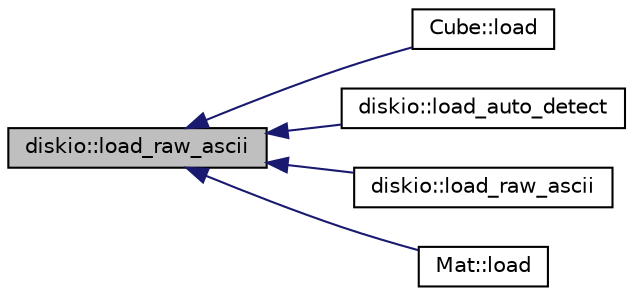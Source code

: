 digraph "diskio::load_raw_ascii"
{
  edge [fontname="Helvetica",fontsize="10",labelfontname="Helvetica",labelfontsize="10"];
  node [fontname="Helvetica",fontsize="10",shape=record];
  rankdir="LR";
  Node1 [label="diskio::load_raw_ascii",height=0.2,width=0.4,color="black", fillcolor="grey75", style="filled" fontcolor="black"];
  Node1 -> Node2 [dir="back",color="midnightblue",fontsize="10",style="solid",fontname="Helvetica"];
  Node2 [label="Cube::load",height=0.2,width=0.4,color="black", fillcolor="white", style="filled",URL="$group___cube.html#ga3aadfc5ae5ceb50c06d358cd8e6a6167",tooltip="load a cube from a file"];
  Node1 -> Node3 [dir="back",color="midnightblue",fontsize="10",style="solid",fontname="Helvetica"];
  Node3 [label="diskio::load_auto_detect",height=0.2,width=0.4,color="black", fillcolor="white", style="filled",URL="$group__diskio.html#ga811cdced00eafaa959e9bec675ae5b51",tooltip="Try to load a matrix by automatically determining its type."];
  Node1 -> Node4 [dir="back",color="midnightblue",fontsize="10",style="solid",fontname="Helvetica"];
  Node4 [label="diskio::load_raw_ascii",height=0.2,width=0.4,color="black", fillcolor="white", style="filled",URL="$group__diskio.html#ga4400b8d9b00f6b2b30d995b84b16bc9e"];
  Node1 -> Node5 [dir="back",color="midnightblue",fontsize="10",style="solid",fontname="Helvetica"];
  Node5 [label="Mat::load",height=0.2,width=0.4,color="black", fillcolor="white", style="filled",URL="$group___mat.html#gac94864fc30968b245890537e2b2869ac",tooltip="load a matrix from a file"];
}
